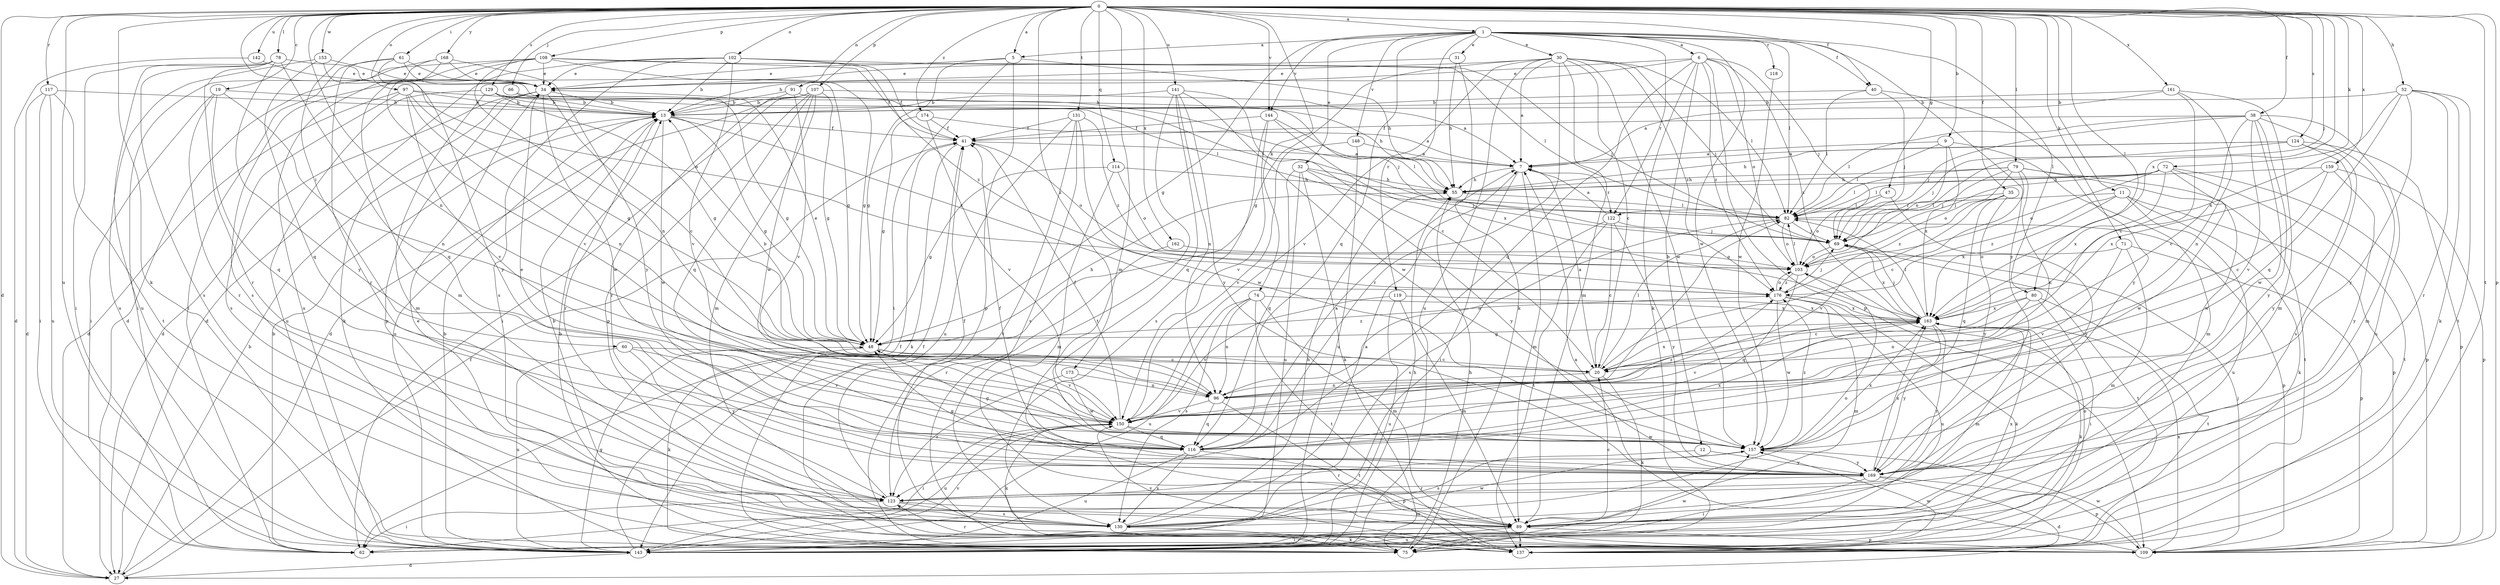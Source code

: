 strict digraph  {
0;
1;
5;
6;
7;
9;
11;
12;
13;
19;
20;
27;
30;
31;
32;
34;
35;
38;
40;
41;
47;
48;
52;
55;
60;
61;
62;
66;
69;
71;
72;
74;
75;
78;
79;
80;
82;
89;
91;
96;
97;
102;
103;
107;
108;
109;
114;
116;
117;
118;
119;
122;
123;
124;
129;
130;
131;
137;
141;
142;
143;
144;
148;
150;
153;
157;
159;
161;
162;
163;
168;
169;
173;
174;
176;
0 -> 1  [label=a];
0 -> 5  [label=a];
0 -> 9  [label=b];
0 -> 11  [label=b];
0 -> 19  [label=c];
0 -> 27  [label=d];
0 -> 35  [label=f];
0 -> 38  [label=f];
0 -> 40  [label=f];
0 -> 47  [label=g];
0 -> 52  [label=h];
0 -> 55  [label=h];
0 -> 60  [label=i];
0 -> 61  [label=i];
0 -> 66  [label=j];
0 -> 69  [label=j];
0 -> 71  [label=k];
0 -> 72  [label=k];
0 -> 74  [label=k];
0 -> 75  [label=k];
0 -> 78  [label=l];
0 -> 79  [label=l];
0 -> 80  [label=l];
0 -> 89  [label=m];
0 -> 91  [label=n];
0 -> 96  [label=n];
0 -> 97  [label=o];
0 -> 102  [label=o];
0 -> 107  [label=p];
0 -> 108  [label=p];
0 -> 109  [label=p];
0 -> 114  [label=q];
0 -> 117  [label=r];
0 -> 124  [label=s];
0 -> 129  [label=s];
0 -> 131  [label=t];
0 -> 137  [label=t];
0 -> 141  [label=u];
0 -> 142  [label=u];
0 -> 143  [label=u];
0 -> 144  [label=v];
0 -> 153  [label=w];
0 -> 159  [label=x];
0 -> 161  [label=x];
0 -> 162  [label=x];
0 -> 163  [label=x];
0 -> 168  [label=y];
0 -> 173  [label=z];
0 -> 174  [label=z];
1 -> 5  [label=a];
1 -> 6  [label=a];
1 -> 30  [label=e];
1 -> 31  [label=e];
1 -> 32  [label=e];
1 -> 40  [label=f];
1 -> 48  [label=g];
1 -> 80  [label=l];
1 -> 82  [label=l];
1 -> 116  [label=q];
1 -> 118  [label=r];
1 -> 119  [label=r];
1 -> 122  [label=r];
1 -> 144  [label=v];
1 -> 148  [label=v];
1 -> 157  [label=w];
1 -> 169  [label=y];
5 -> 34  [label=e];
5 -> 48  [label=g];
5 -> 55  [label=h];
5 -> 62  [label=i];
5 -> 109  [label=p];
6 -> 12  [label=b];
6 -> 13  [label=b];
6 -> 34  [label=e];
6 -> 69  [label=j];
6 -> 75  [label=k];
6 -> 103  [label=o];
6 -> 109  [label=p];
6 -> 116  [label=q];
6 -> 163  [label=x];
6 -> 176  [label=z];
7 -> 55  [label=h];
7 -> 62  [label=i];
7 -> 89  [label=m];
7 -> 122  [label=r];
9 -> 7  [label=a];
9 -> 82  [label=l];
9 -> 89  [label=m];
9 -> 103  [label=o];
9 -> 163  [label=x];
11 -> 75  [label=k];
11 -> 109  [label=p];
11 -> 122  [label=r];
11 -> 143  [label=u];
11 -> 163  [label=x];
11 -> 176  [label=z];
12 -> 130  [label=s];
12 -> 169  [label=y];
13 -> 41  [label=f];
13 -> 48  [label=g];
13 -> 123  [label=r];
13 -> 143  [label=u];
13 -> 157  [label=w];
13 -> 176  [label=z];
19 -> 13  [label=b];
19 -> 62  [label=i];
19 -> 96  [label=n];
19 -> 116  [label=q];
19 -> 123  [label=r];
20 -> 7  [label=a];
20 -> 13  [label=b];
20 -> 75  [label=k];
20 -> 82  [label=l];
20 -> 96  [label=n];
20 -> 163  [label=x];
27 -> 13  [label=b];
27 -> 41  [label=f];
30 -> 7  [label=a];
30 -> 20  [label=c];
30 -> 34  [label=e];
30 -> 48  [label=g];
30 -> 69  [label=j];
30 -> 82  [label=l];
30 -> 89  [label=m];
30 -> 123  [label=r];
30 -> 143  [label=u];
30 -> 150  [label=v];
30 -> 157  [label=w];
30 -> 176  [label=z];
31 -> 34  [label=e];
31 -> 55  [label=h];
31 -> 75  [label=k];
32 -> 55  [label=h];
32 -> 69  [label=j];
32 -> 75  [label=k];
32 -> 116  [label=q];
32 -> 143  [label=u];
32 -> 169  [label=y];
34 -> 13  [label=b];
34 -> 20  [label=c];
34 -> 27  [label=d];
34 -> 75  [label=k];
34 -> 109  [label=p];
34 -> 157  [label=w];
35 -> 82  [label=l];
35 -> 116  [label=q];
35 -> 150  [label=v];
35 -> 169  [label=y];
35 -> 176  [label=z];
38 -> 20  [label=c];
38 -> 41  [label=f];
38 -> 69  [label=j];
38 -> 82  [label=l];
38 -> 89  [label=m];
38 -> 143  [label=u];
38 -> 150  [label=v];
38 -> 157  [label=w];
38 -> 169  [label=y];
40 -> 13  [label=b];
40 -> 69  [label=j];
40 -> 82  [label=l];
40 -> 169  [label=y];
41 -> 7  [label=a];
41 -> 75  [label=k];
41 -> 103  [label=o];
47 -> 82  [label=l];
47 -> 103  [label=o];
47 -> 169  [label=y];
48 -> 20  [label=c];
48 -> 34  [label=e];
48 -> 55  [label=h];
48 -> 75  [label=k];
48 -> 150  [label=v];
48 -> 176  [label=z];
52 -> 13  [label=b];
52 -> 75  [label=k];
52 -> 116  [label=q];
52 -> 123  [label=r];
52 -> 137  [label=t];
52 -> 163  [label=x];
52 -> 169  [label=y];
55 -> 82  [label=l];
60 -> 20  [label=c];
60 -> 143  [label=u];
60 -> 150  [label=v];
60 -> 169  [label=y];
61 -> 34  [label=e];
61 -> 48  [label=g];
61 -> 62  [label=i];
61 -> 123  [label=r];
61 -> 169  [label=y];
62 -> 13  [label=b];
62 -> 157  [label=w];
66 -> 13  [label=b];
66 -> 48  [label=g];
69 -> 103  [label=o];
69 -> 137  [label=t];
69 -> 163  [label=x];
71 -> 89  [label=m];
71 -> 103  [label=o];
71 -> 109  [label=p];
71 -> 150  [label=v];
72 -> 55  [label=h];
72 -> 69  [label=j];
72 -> 82  [label=l];
72 -> 103  [label=o];
72 -> 109  [label=p];
72 -> 137  [label=t];
72 -> 157  [label=w];
72 -> 163  [label=x];
74 -> 89  [label=m];
74 -> 96  [label=n];
74 -> 130  [label=s];
74 -> 137  [label=t];
74 -> 143  [label=u];
74 -> 163  [label=x];
75 -> 55  [label=h];
78 -> 34  [label=e];
78 -> 62  [label=i];
78 -> 116  [label=q];
78 -> 123  [label=r];
78 -> 130  [label=s];
78 -> 143  [label=u];
78 -> 169  [label=y];
79 -> 20  [label=c];
79 -> 55  [label=h];
79 -> 69  [label=j];
79 -> 82  [label=l];
79 -> 96  [label=n];
79 -> 103  [label=o];
79 -> 137  [label=t];
79 -> 157  [label=w];
80 -> 20  [label=c];
80 -> 62  [label=i];
80 -> 96  [label=n];
80 -> 137  [label=t];
80 -> 163  [label=x];
82 -> 69  [label=j];
82 -> 96  [label=n];
82 -> 103  [label=o];
82 -> 109  [label=p];
89 -> 20  [label=c];
89 -> 62  [label=i];
89 -> 109  [label=p];
89 -> 137  [label=t];
89 -> 143  [label=u];
89 -> 163  [label=x];
91 -> 13  [label=b];
91 -> 69  [label=j];
91 -> 123  [label=r];
91 -> 150  [label=v];
96 -> 82  [label=l];
96 -> 116  [label=q];
96 -> 137  [label=t];
96 -> 150  [label=v];
97 -> 13  [label=b];
97 -> 27  [label=d];
97 -> 48  [label=g];
97 -> 82  [label=l];
97 -> 96  [label=n];
97 -> 130  [label=s];
97 -> 150  [label=v];
102 -> 13  [label=b];
102 -> 27  [label=d];
102 -> 34  [label=e];
102 -> 41  [label=f];
102 -> 69  [label=j];
102 -> 130  [label=s];
102 -> 150  [label=v];
102 -> 176  [label=z];
103 -> 82  [label=l];
103 -> 116  [label=q];
103 -> 176  [label=z];
107 -> 7  [label=a];
107 -> 13  [label=b];
107 -> 27  [label=d];
107 -> 48  [label=g];
107 -> 62  [label=i];
107 -> 89  [label=m];
107 -> 109  [label=p];
107 -> 116  [label=q];
107 -> 157  [label=w];
108 -> 34  [label=e];
108 -> 41  [label=f];
108 -> 48  [label=g];
108 -> 62  [label=i];
108 -> 82  [label=l];
108 -> 96  [label=n];
108 -> 130  [label=s];
108 -> 150  [label=v];
109 -> 7  [label=a];
109 -> 34  [label=e];
109 -> 41  [label=f];
109 -> 69  [label=j];
109 -> 123  [label=r];
109 -> 157  [label=w];
109 -> 163  [label=x];
114 -> 48  [label=g];
114 -> 55  [label=h];
114 -> 89  [label=m];
114 -> 103  [label=o];
116 -> 7  [label=a];
116 -> 34  [label=e];
116 -> 48  [label=g];
116 -> 109  [label=p];
116 -> 130  [label=s];
116 -> 143  [label=u];
116 -> 163  [label=x];
117 -> 13  [label=b];
117 -> 27  [label=d];
117 -> 62  [label=i];
117 -> 137  [label=t];
117 -> 143  [label=u];
118 -> 157  [label=w];
119 -> 89  [label=m];
119 -> 143  [label=u];
119 -> 150  [label=v];
119 -> 163  [label=x];
122 -> 7  [label=a];
122 -> 20  [label=c];
122 -> 69  [label=j];
122 -> 130  [label=s];
122 -> 137  [label=t];
122 -> 169  [label=y];
123 -> 41  [label=f];
123 -> 62  [label=i];
123 -> 89  [label=m];
123 -> 130  [label=s];
124 -> 7  [label=a];
124 -> 55  [label=h];
124 -> 69  [label=j];
124 -> 109  [label=p];
124 -> 130  [label=s];
124 -> 169  [label=y];
129 -> 13  [label=b];
129 -> 48  [label=g];
129 -> 55  [label=h];
129 -> 82  [label=l];
129 -> 89  [label=m];
129 -> 143  [label=u];
130 -> 7  [label=a];
130 -> 13  [label=b];
130 -> 55  [label=h];
130 -> 75  [label=k];
130 -> 103  [label=o];
130 -> 157  [label=w];
131 -> 41  [label=f];
131 -> 130  [label=s];
131 -> 137  [label=t];
131 -> 143  [label=u];
131 -> 157  [label=w];
131 -> 176  [label=z];
137 -> 13  [label=b];
137 -> 103  [label=o];
137 -> 150  [label=v];
137 -> 157  [label=w];
141 -> 13  [label=b];
141 -> 20  [label=c];
141 -> 96  [label=n];
141 -> 116  [label=q];
141 -> 137  [label=t];
141 -> 157  [label=w];
141 -> 169  [label=y];
142 -> 27  [label=d];
142 -> 34  [label=e];
143 -> 13  [label=b];
143 -> 27  [label=d];
143 -> 41  [label=f];
143 -> 48  [label=g];
143 -> 55  [label=h];
143 -> 150  [label=v];
144 -> 41  [label=f];
144 -> 82  [label=l];
144 -> 130  [label=s];
144 -> 150  [label=v];
144 -> 163  [label=x];
148 -> 7  [label=a];
148 -> 143  [label=u];
148 -> 150  [label=v];
150 -> 41  [label=f];
150 -> 62  [label=i];
150 -> 75  [label=k];
150 -> 116  [label=q];
150 -> 143  [label=u];
150 -> 157  [label=w];
150 -> 176  [label=z];
153 -> 34  [label=e];
153 -> 103  [label=o];
153 -> 116  [label=q];
153 -> 143  [label=u];
157 -> 123  [label=r];
157 -> 163  [label=x];
157 -> 169  [label=y];
157 -> 176  [label=z];
159 -> 20  [label=c];
159 -> 55  [label=h];
159 -> 109  [label=p];
159 -> 163  [label=x];
159 -> 169  [label=y];
161 -> 7  [label=a];
161 -> 13  [label=b];
161 -> 20  [label=c];
161 -> 89  [label=m];
161 -> 96  [label=n];
162 -> 103  [label=o];
162 -> 123  [label=r];
163 -> 48  [label=g];
163 -> 69  [label=j];
163 -> 75  [label=k];
163 -> 82  [label=l];
163 -> 89  [label=m];
163 -> 123  [label=r];
163 -> 150  [label=v];
163 -> 169  [label=y];
168 -> 27  [label=d];
168 -> 34  [label=e];
168 -> 89  [label=m];
168 -> 143  [label=u];
168 -> 169  [label=y];
169 -> 27  [label=d];
169 -> 41  [label=f];
169 -> 48  [label=g];
169 -> 62  [label=i];
169 -> 109  [label=p];
169 -> 123  [label=r];
169 -> 163  [label=x];
173 -> 96  [label=n];
173 -> 123  [label=r];
173 -> 157  [label=w];
174 -> 7  [label=a];
174 -> 41  [label=f];
174 -> 48  [label=g];
174 -> 150  [label=v];
176 -> 69  [label=j];
176 -> 75  [label=k];
176 -> 89  [label=m];
176 -> 103  [label=o];
176 -> 143  [label=u];
176 -> 157  [label=w];
176 -> 163  [label=x];
}
